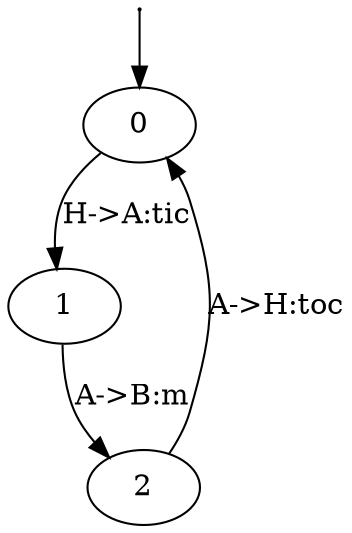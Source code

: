digraph c1 {
    s0 [label="" height=0 width=0]
    s0 -> 0
    0 -> 1 [label="H->A:tic"]
    1 -> 2 [label="A->B:m"]
    2 -> 0 [label="A->H:toc"]
}